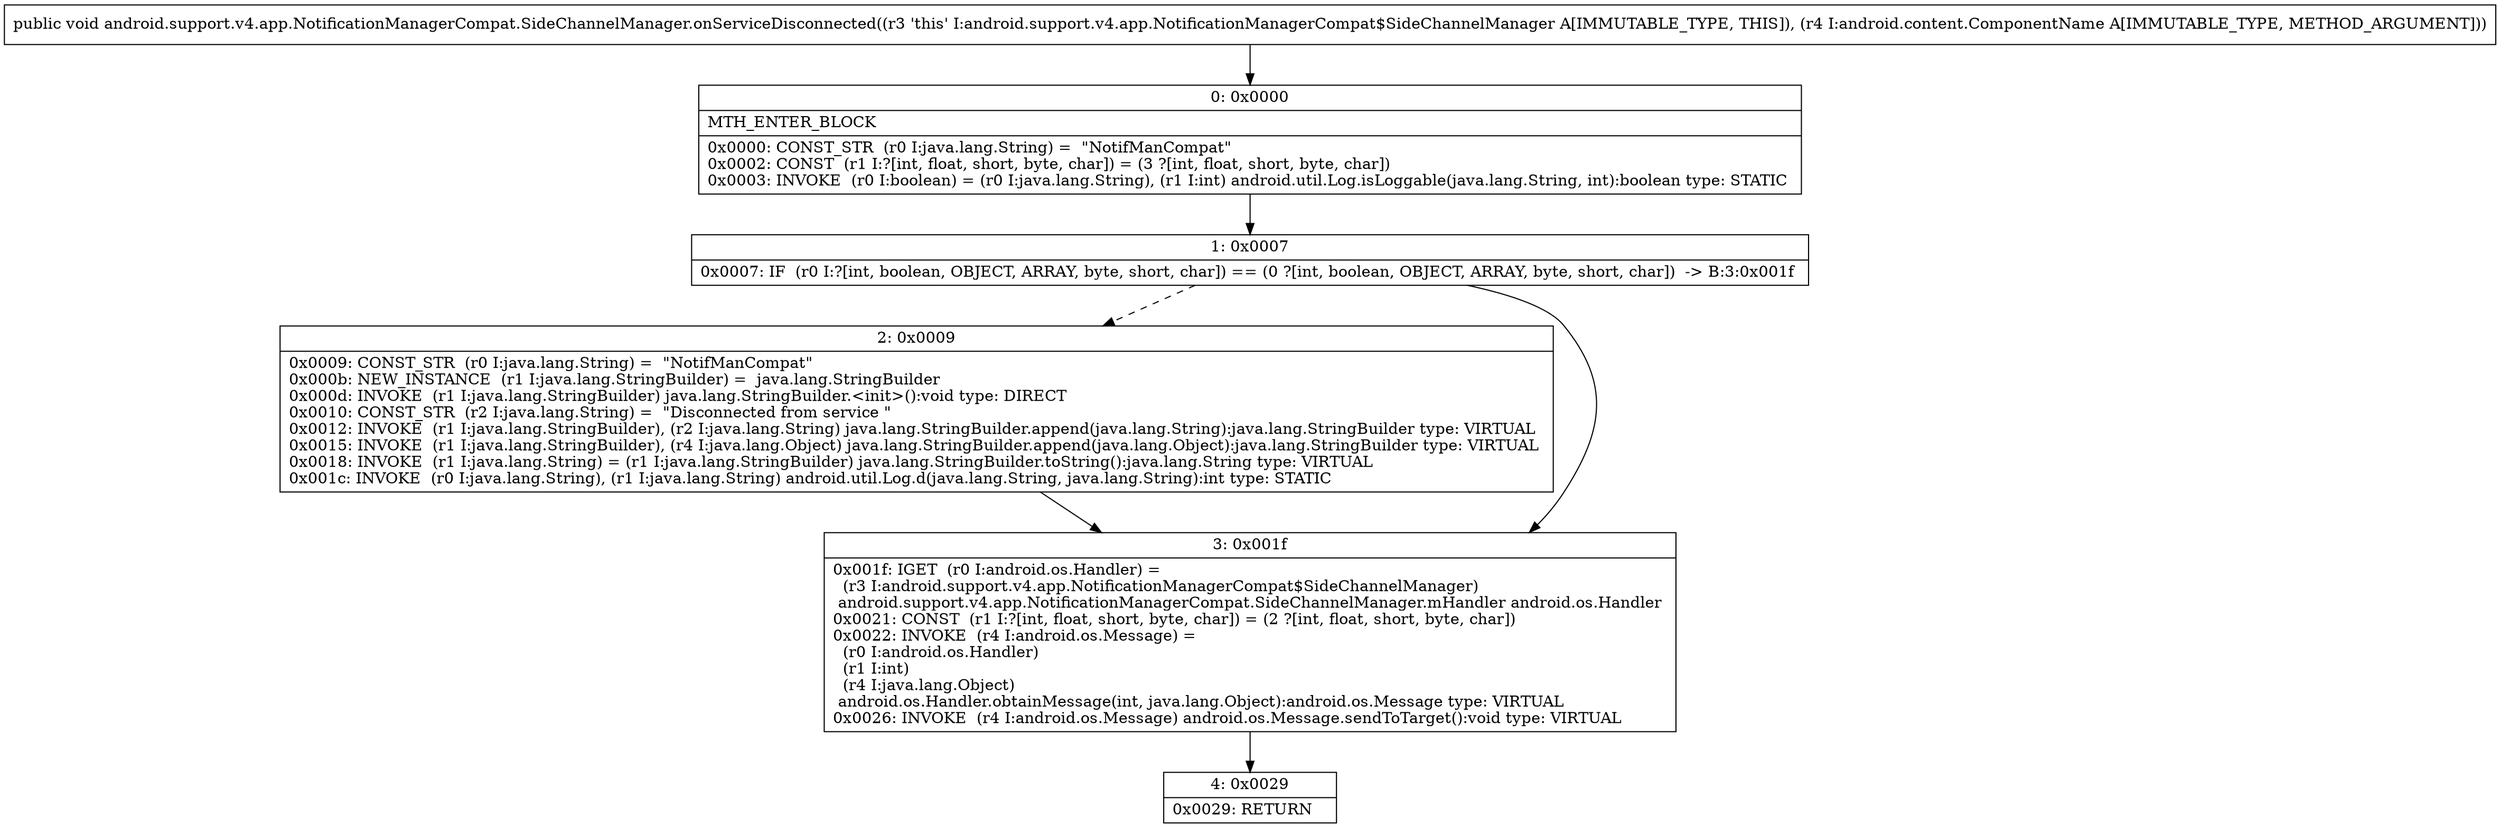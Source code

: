 digraph "CFG forandroid.support.v4.app.NotificationManagerCompat.SideChannelManager.onServiceDisconnected(Landroid\/content\/ComponentName;)V" {
Node_0 [shape=record,label="{0\:\ 0x0000|MTH_ENTER_BLOCK\l|0x0000: CONST_STR  (r0 I:java.lang.String) =  \"NotifManCompat\" \l0x0002: CONST  (r1 I:?[int, float, short, byte, char]) = (3 ?[int, float, short, byte, char]) \l0x0003: INVOKE  (r0 I:boolean) = (r0 I:java.lang.String), (r1 I:int) android.util.Log.isLoggable(java.lang.String, int):boolean type: STATIC \l}"];
Node_1 [shape=record,label="{1\:\ 0x0007|0x0007: IF  (r0 I:?[int, boolean, OBJECT, ARRAY, byte, short, char]) == (0 ?[int, boolean, OBJECT, ARRAY, byte, short, char])  \-\> B:3:0x001f \l}"];
Node_2 [shape=record,label="{2\:\ 0x0009|0x0009: CONST_STR  (r0 I:java.lang.String) =  \"NotifManCompat\" \l0x000b: NEW_INSTANCE  (r1 I:java.lang.StringBuilder) =  java.lang.StringBuilder \l0x000d: INVOKE  (r1 I:java.lang.StringBuilder) java.lang.StringBuilder.\<init\>():void type: DIRECT \l0x0010: CONST_STR  (r2 I:java.lang.String) =  \"Disconnected from service \" \l0x0012: INVOKE  (r1 I:java.lang.StringBuilder), (r2 I:java.lang.String) java.lang.StringBuilder.append(java.lang.String):java.lang.StringBuilder type: VIRTUAL \l0x0015: INVOKE  (r1 I:java.lang.StringBuilder), (r4 I:java.lang.Object) java.lang.StringBuilder.append(java.lang.Object):java.lang.StringBuilder type: VIRTUAL \l0x0018: INVOKE  (r1 I:java.lang.String) = (r1 I:java.lang.StringBuilder) java.lang.StringBuilder.toString():java.lang.String type: VIRTUAL \l0x001c: INVOKE  (r0 I:java.lang.String), (r1 I:java.lang.String) android.util.Log.d(java.lang.String, java.lang.String):int type: STATIC \l}"];
Node_3 [shape=record,label="{3\:\ 0x001f|0x001f: IGET  (r0 I:android.os.Handler) = \l  (r3 I:android.support.v4.app.NotificationManagerCompat$SideChannelManager)\l android.support.v4.app.NotificationManagerCompat.SideChannelManager.mHandler android.os.Handler \l0x0021: CONST  (r1 I:?[int, float, short, byte, char]) = (2 ?[int, float, short, byte, char]) \l0x0022: INVOKE  (r4 I:android.os.Message) = \l  (r0 I:android.os.Handler)\l  (r1 I:int)\l  (r4 I:java.lang.Object)\l android.os.Handler.obtainMessage(int, java.lang.Object):android.os.Message type: VIRTUAL \l0x0026: INVOKE  (r4 I:android.os.Message) android.os.Message.sendToTarget():void type: VIRTUAL \l}"];
Node_4 [shape=record,label="{4\:\ 0x0029|0x0029: RETURN   \l}"];
MethodNode[shape=record,label="{public void android.support.v4.app.NotificationManagerCompat.SideChannelManager.onServiceDisconnected((r3 'this' I:android.support.v4.app.NotificationManagerCompat$SideChannelManager A[IMMUTABLE_TYPE, THIS]), (r4 I:android.content.ComponentName A[IMMUTABLE_TYPE, METHOD_ARGUMENT])) }"];
MethodNode -> Node_0;
Node_0 -> Node_1;
Node_1 -> Node_2[style=dashed];
Node_1 -> Node_3;
Node_2 -> Node_3;
Node_3 -> Node_4;
}

